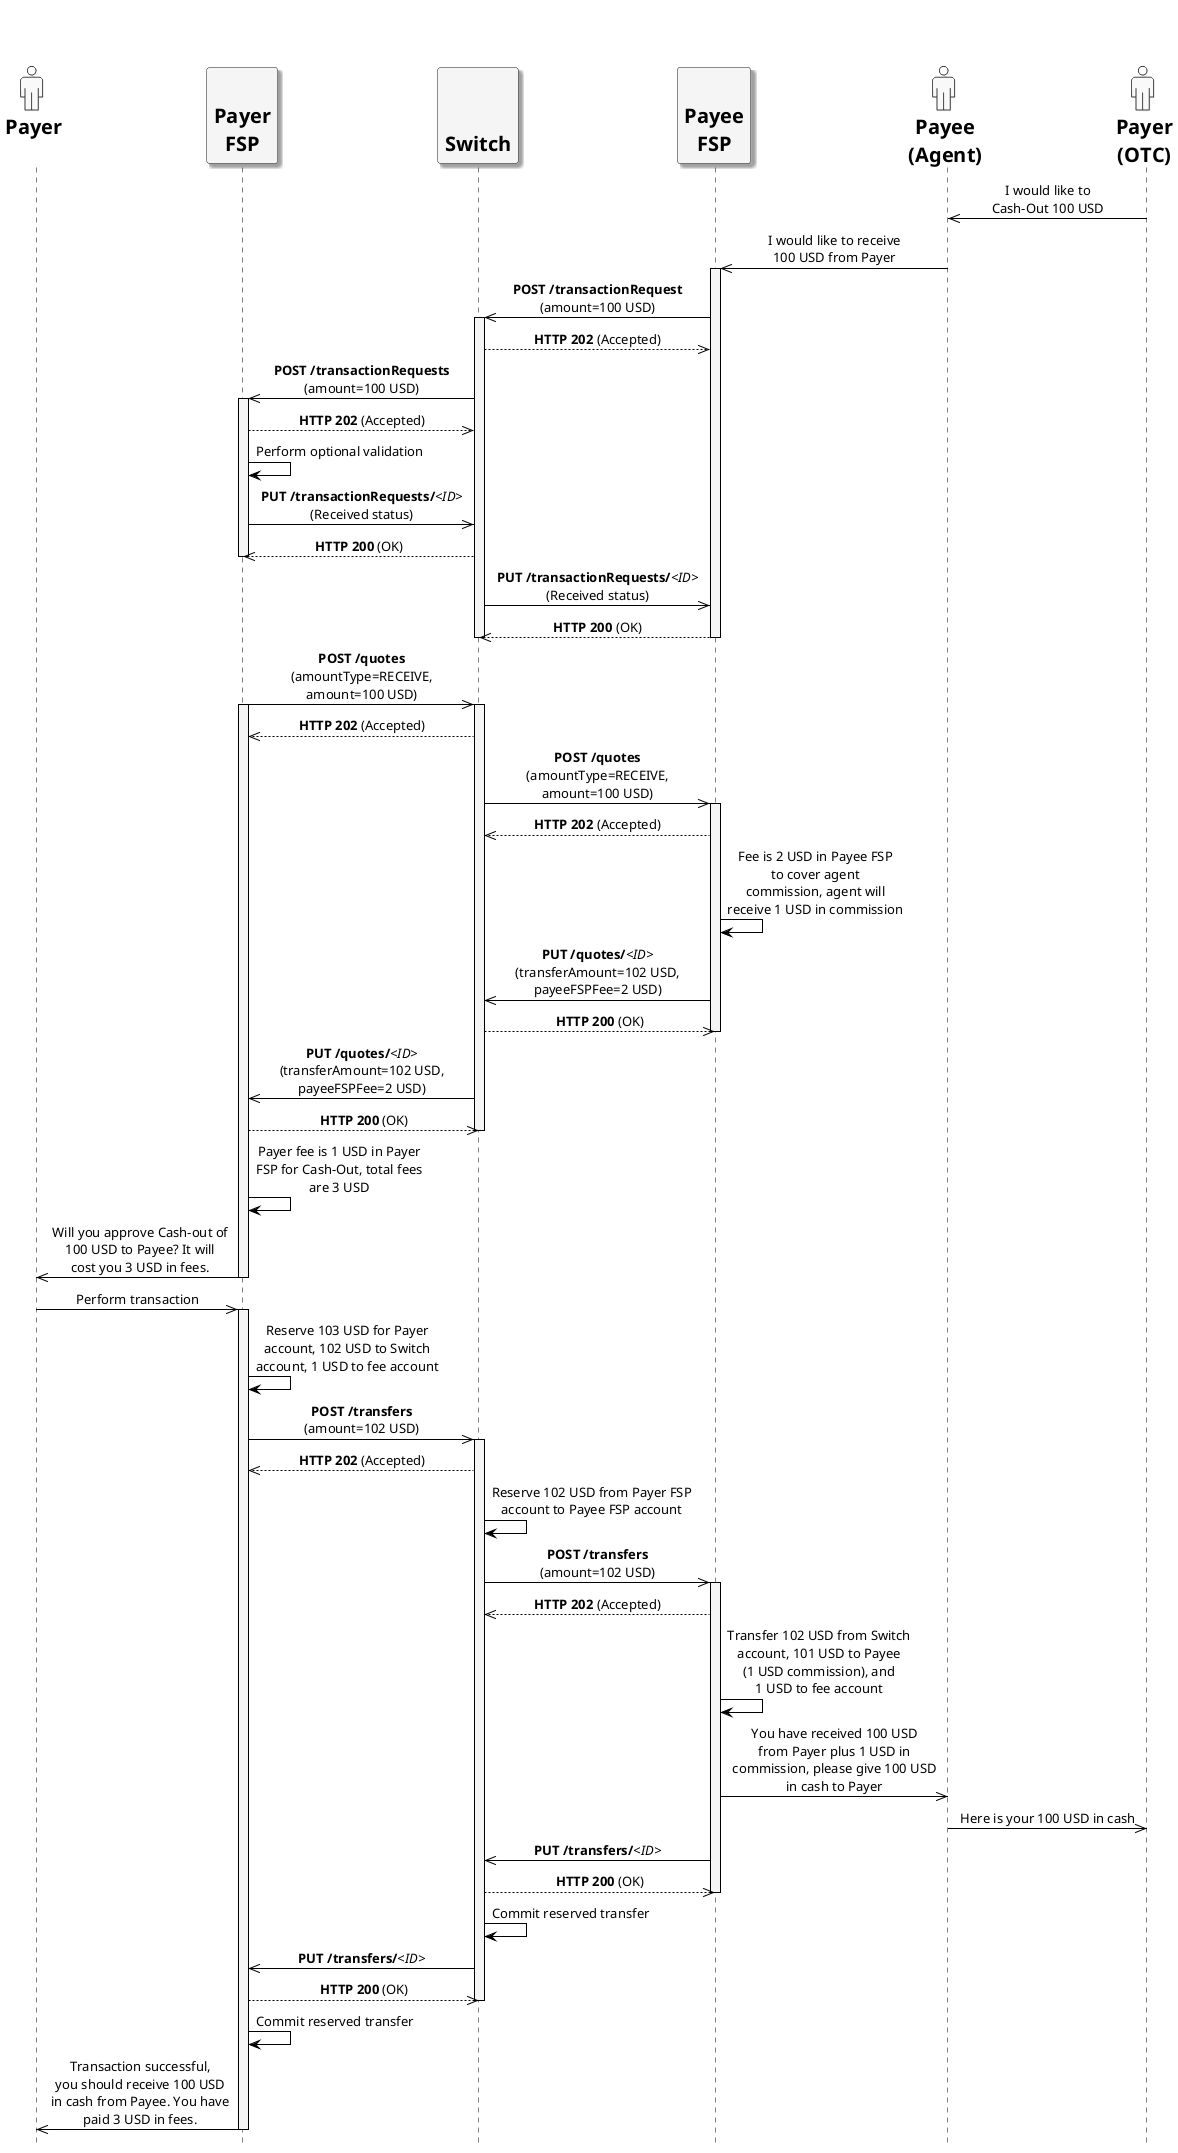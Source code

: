 /'*****
License
--------------
Copyright © 2017 Bill & Melinda Gates Foundation
The Mojaloop files are made available by the Bill & Melinda Gates Foundation under the Apache License, Version 2.0 (the "License") and you may not use these files except in compliance with the License. You may obtain a copy of the License at
http://www.apache.org/licenses/LICENSE-2.0
Unless required by applicable law or agreed to in writing, the Mojaloop files are distributed on an "AS IS" BASIS, WITHOUT WARRANTIES OR CONDITIONS OF ANY KIND, either express or implied. See the License for the specific language governing permissions and limitations under the License.
Contributors
--------------
This is the official list of the Mojaloop project contributors for this file.
Names of the original copyright holders (individuals or organizations)
should be listed with a '*' in the first column. People who have
contributed from an organization can be listed under the organization
that actually holds the copyright for their contributions (see the
Gates Foundation organization for an example). Those individuals should have
their names indented and be marked with a '-'. Email address can be added
optionally within square brackets <email>.
* Gates Foundation

- Name Surname <name.surname@gatesfoundation.com>
--------------
******'/

@startuml

' define actor image
sprite $actor [25x48/16] {
  0000000000010000000000000
  0000000006CAC910000000000
  0000000095101292000000000
  0000000651000119000000000
  0000000B10000018400000000
  0000001A10000016600000000
  0000000B10000017510000000
  000000083100001A210000000
  0000000191000176110000000
  000000003A866A61100000000
  0000000000466211100000000
  0003333333334443333310000
  0088888888888888888892000
  0821111111111111111118200
  8311111111111111111111A00
  A111111111111111111111A20
  A111111111111111111111A20
  A111111111111111111111A20
  A111111111111111111111A20
  A111111111111111111111A20
  A111111111111111111111A20
  A111111111111111111111A20
  A111111111111111111111A20
  A111551111111111138111A20
  A111661111111111139111A20
  A211661111111111139111A20
  A211661111111111139111A20
  A211661111161111139111A20
  A2116611111A2111139111A20
  A2116611111A2111139111A20
  A2116611111A2111139111A20
  A7669611111A211113A666B20
  36669611111A211113A666610
  00016611111A2111139111110
  00006611111A2111139100000
  00006611111A2111139100000
  00006611111A2111139100000
  00006611111A2111139100000
  00006611111A2111139100000
  00006611111A2111139100000
  00006611111A2111139100000
  00006611111A2111139100000
  00006611111A2111139100000
  00006611111A2111139100000
  00006966666B7666679100000
  0000266666666666664100000
  0000000111111111111100000
  0000000000000000000000000
}

' declaring skinparam
skinparam sequenceMessageAlign center
skinparam shadowing false
skinparam defaultFontName Verdana
skinparam monochrome true
skinparam SequenceLifeLineBackgroundColor WhiteSmoke
skinparam SequenceLifeLineBorderColor Black
skinparam ActorFontStyle Bold
skinparam ActorFontSize 20
skinparam ParticipantFontStyle Bold
skinparam ParticipantFontSize 20
skinparam ParticipantBackgroundColor WhiteSmoke
skinparam ArrowColor Black

skinparam actor {
  Bordercolor none
  Backgroundcolor none
  shadowing false
}

skinparam participant {
  shadowing true
}

hide footbox

' declare title
' title Agent-Initiated Cash-Out example

' Actor Keys:
' participant - FSP(Payer/Payee) and Switch
' actor - Payee/Payer(Agent/OTC)

' declare actors
actor "<$actor>\nPayer\n" as Payer
participant "\nPayer\nFSP" as PayerFSP
participant "\n\nSwitch" as Switch
participant "\nPayee\nFSP" as PayeeFSP
actor "<$actor>\nPayee\n(Agent)" as Payee
actor "<$actor>\nPayer\n(OTC)" as PayerOTC

' start flow
Payee <<- PayerOTC: I would like to\nCash-Out 100 USD
PayeeFSP <<- Payee: I would like to receive\n100 USD from Payer
activate PayeeFSP
PayeeFSP ->> Switch: **POST /transactionRequest**\n(amount=100 USD)
activate Switch
PayeeFSP <<-- Switch: **HTTP 202** (Accepted)
PayerFSP <<- Switch: **POST /transactionRequests**\n(amount=100 USD)
activate PayerFSP
PayerFSP -->> Switch: **HTTP 202** (Accepted)
PayerFSP -> PayerFSP: Perform optional validation
PayerFSP ->> Switch: **PUT /transactionRequests/**<i><ID></i>\n(Received status)
PayerFSP <<-- Switch: **HTTP 200** (OK)
deactivate PayerFSP
Switch ->> PayeeFSP: **PUT /transactionRequests/**<i><ID></i>\n(Received status)
Switch <<-- PayeeFSP: **HTTP 200** (OK)
deactivate Switch
deactivate PayeeFSP
PayerFSP ->> Switch: **POST /quotes**\n(amountType=RECEIVE,\namount=100 USD)
activate PayerFSP
activate Switch
PayerFSP <<-- Switch: **HTTP 202** (Accepted)
Switch ->> PayeeFSP: **POST /quotes**\n(amountType=RECEIVE,\namount=100 USD)
activate PayeeFSP
Switch <<-- PayeeFSP: **HTTP 202** (Accepted)
PayeeFSP -> PayeeFSP: Fee is 2 USD in Payee FSP\nto cover agent\ncommission, agent will\nreceive 1 USD in commission
Switch <<- PayeeFSP: **PUT /quotes/**<i><ID></i>\n(transferAmount=102 USD,\npayeeFSPFee=2 USD)
Switch -->> PayeeFSP: **HTTP 200** (OK)
deactivate PayeeFSP
Switch ->> PayerFSP: **PUT /quotes/**<i><ID></i>\n(transferAmount=102 USD,\npayeeFSPFee=2 USD)
Switch <<-- PayerFSP: **HTTP 200** (OK)
deactivate Switch
PayerFSP -> PayerFSP: Payer fee is 1 USD in Payer\nFSP for Cash-Out, total fees\nare 3 USD
Payer <<- PayerFSP: Will you approve Cash-out of\n100 USD to Payee? It will\ncost you 3 USD in fees.
deactivate PayerFSP
Payer ->> PayerFSP: Perform transaction
activate PayerFSP
PayerFSP -> PayerFSP: Reserve 103 USD for Payer\naccount, 102 USD to Switch\naccount, 1 USD to fee account
PayerFSP ->> Switch: **POST /transfers**\n(amount=102 USD)
activate Switch
PayerFSP <<-- Switch: **HTTP 202** (Accepted)
Switch -> Switch: Reserve 102 USD from Payer FSP\naccount to Payee FSP account
Switch ->> PayeeFSP: **POST /transfers**\n(amount=102 USD)
activate PayeeFSP
Switch <<-- PayeeFSP: **HTTP 202** (Accepted)
PayeeFSP -> PayeeFSP: Transfer 102 USD from Switch\naccount, 101 USD to Payee\n(1 USD commission), and\n1 USD to fee account
PayeeFSP ->> Payee: You have received 100 USD\nfrom Payer plus 1 USD in\ncommission, please give 100 USD\nin cash to Payer
Payee ->> PayerOTC: Here is your 100 USD in cash
Switch <<- PayeeFSP: **PUT /transfers/**<i><ID></i>
Switch -->> PayeeFSP: **HTTP 200** (OK)
deactivate PayeeFSP
Switch -> Switch: Commit reserved transfer
PayerFSP <<- Switch: **PUT /transfers/**<i><ID></i>
PayerFSP -->> Switch: **HTTP 200** (OK)
deactivate Switch
PayerFSP -> PayerFSP: Commit reserved transfer
Payer <<- PayerFSP: Transaction successful,\nyou should receive 100 USD\nin cash from Payee. You have\npaid 3 USD in fees.
deactivate PayerFSP
@enduml
